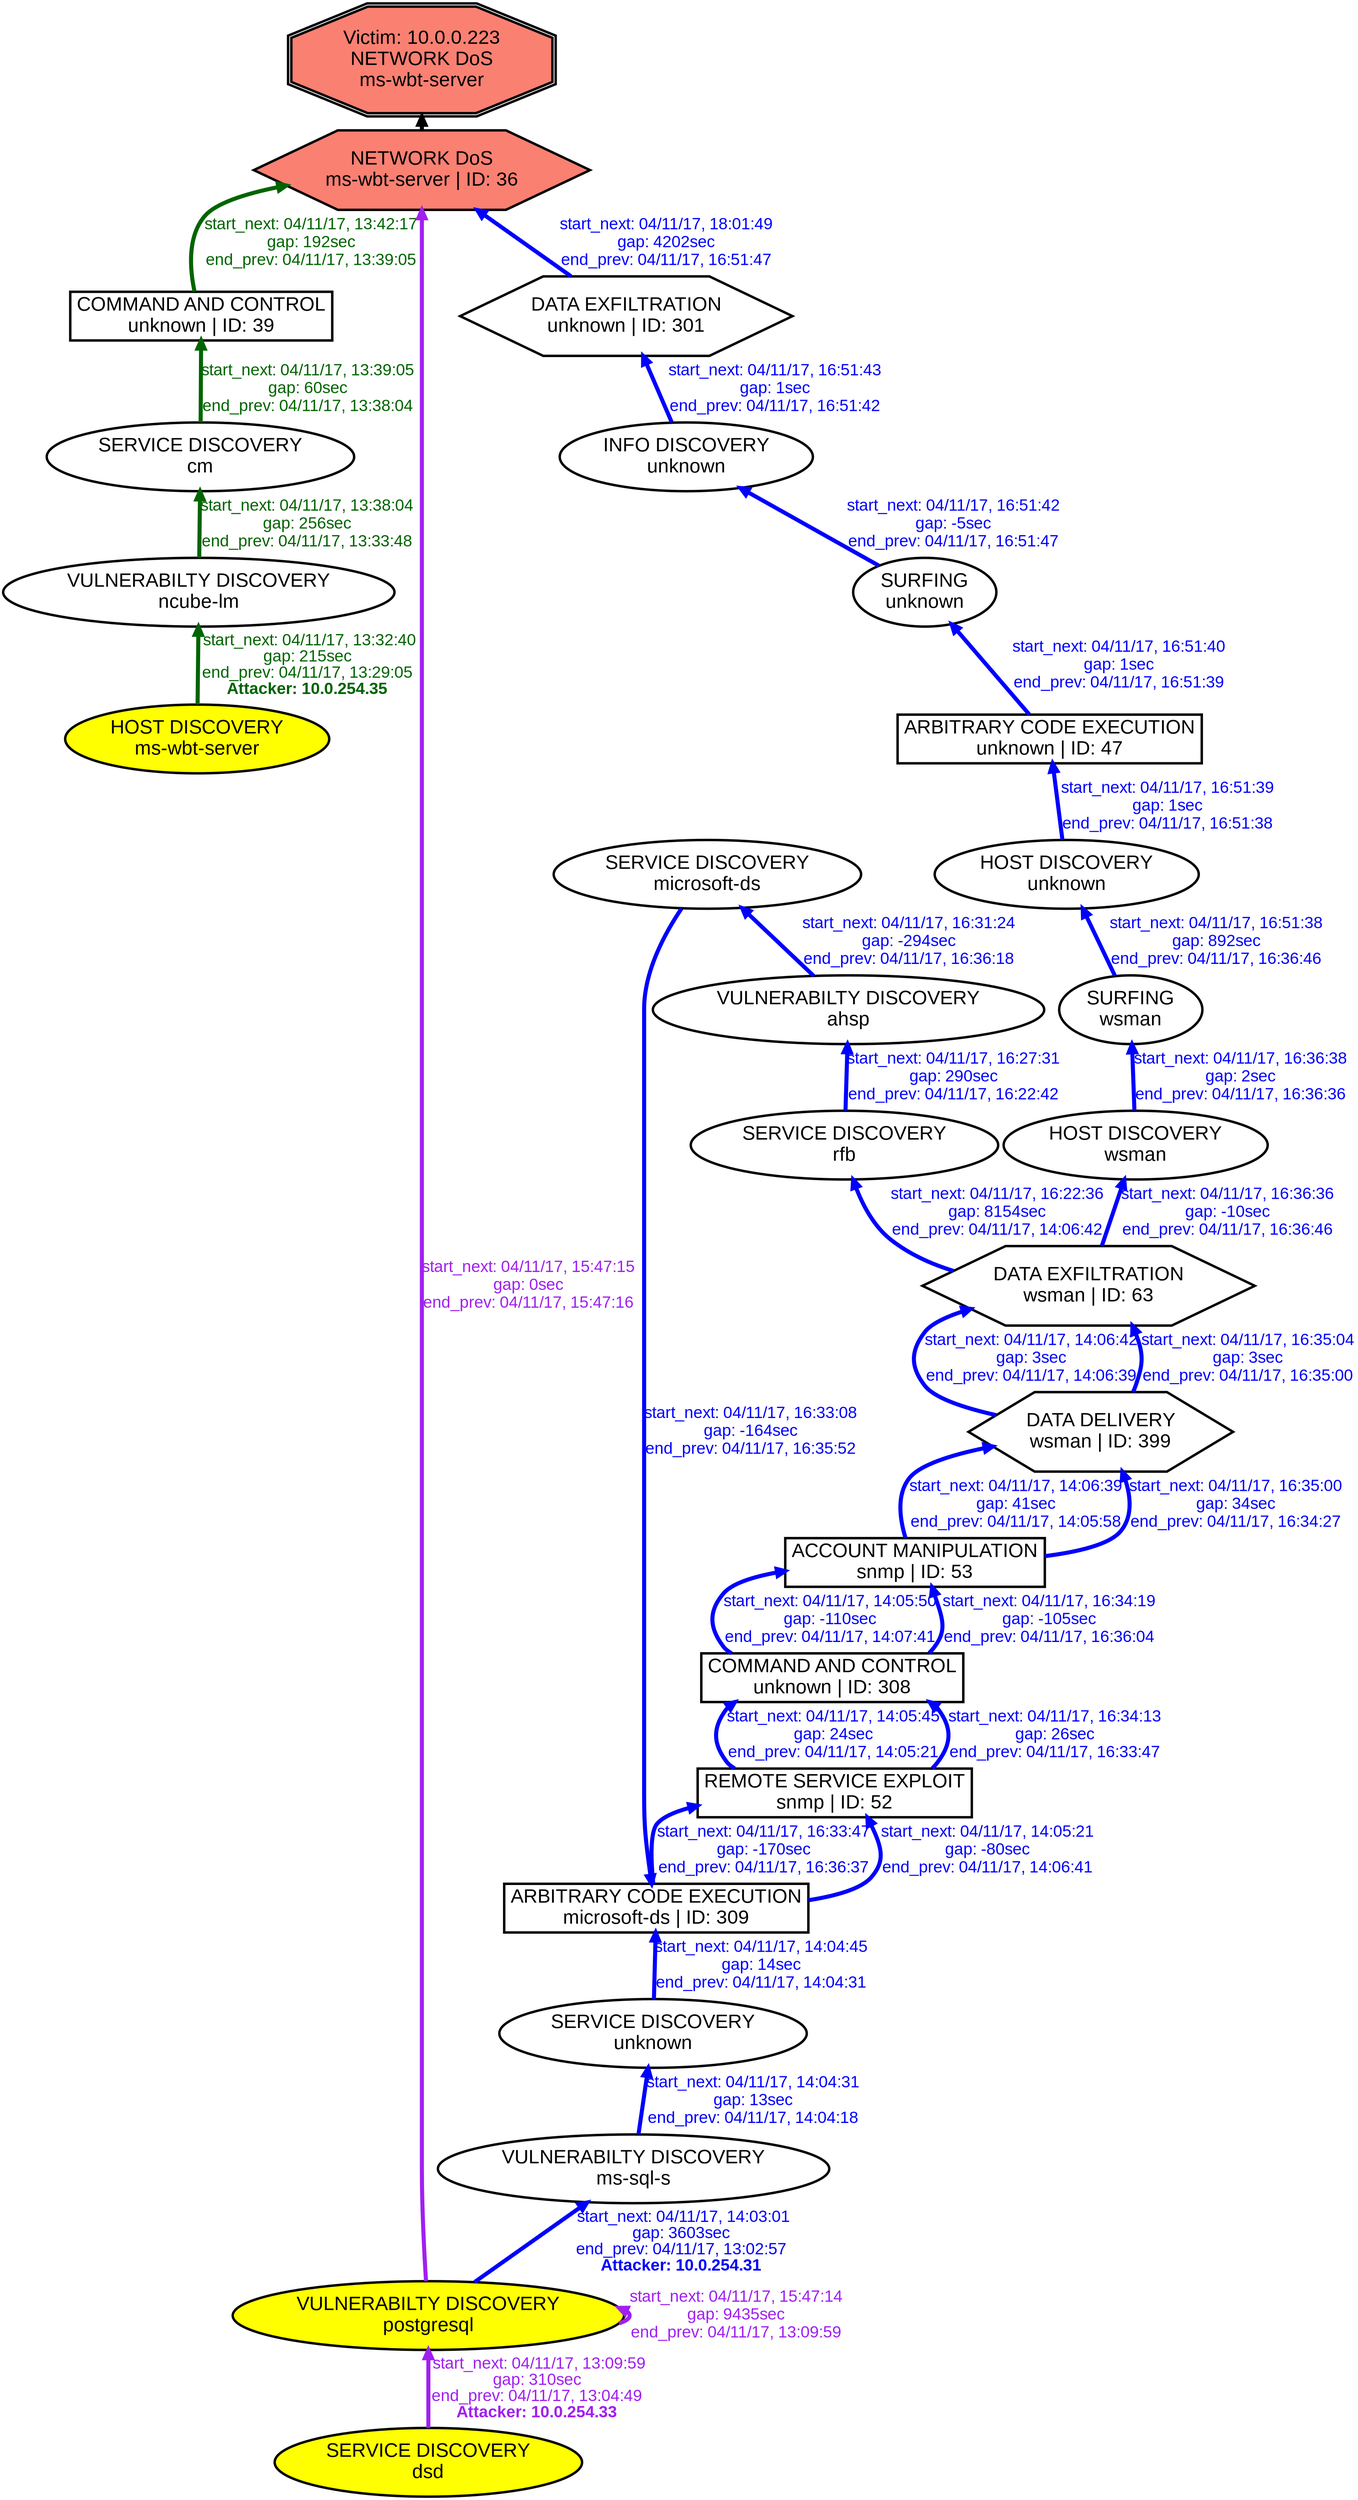 digraph NETWORKDOSmswbtserver {
rankdir="BT"; 
 graph [ nodesep="0.1", ranksep="0.02"] 
 node [ fontname=Arial, fontsize=24,penwidth=3]; 
 edge [ fontname=Arial, fontsize=20,penwidth=5 ];
"Victim: 10.0.0.223
NETWORK DoS
ms-wbt-server" [shape=doubleoctagon, style=filled, fillcolor=salmon];
{ rank = max; "Victim: 10.0.0.223
NETWORK DoS
ms-wbt-server"}
"NETWORK DoS
ms-wbt-server | ID: 36" -> "Victim: 10.0.0.223
NETWORK DoS
ms-wbt-server"
"NETWORK DoS
ms-wbt-server | ID: 36" [style=filled, fillcolor= salmon]
{ rank=same; "NETWORK DoS
ms-wbt-server | ID: 36"}
"HOST DISCOVERY
ms-wbt-server" [style=filled, fillcolor= yellow]
"HOST DISCOVERY
ms-wbt-server" -> "VULNERABILTY DISCOVERY
ncube-lm" [ color=darkgreen] [label=<<font color="darkgreen"> start_next: 04/11/17, 13:32:40<br/>gap: 215sec<br/>end_prev: 04/11/17, 13:29:05</font><br/><font color="darkgreen"><b>Attacker: 10.0.254.35</b></font>>]
"VULNERABILTY DISCOVERY
ncube-lm" -> "SERVICE DISCOVERY
cm" [ label="start_next: 04/11/17, 13:38:04
gap: 256sec
end_prev: 04/11/17, 13:33:48"][ fontcolor="darkgreen" color=darkgreen]
"SERVICE DISCOVERY
cm" -> "COMMAND AND CONTROL
unknown | ID: 39" [ label="start_next: 04/11/17, 13:39:05
gap: 60sec
end_prev: 04/11/17, 13:38:04"][ fontcolor="darkgreen" color=darkgreen]
"COMMAND AND CONTROL
unknown | ID: 39" -> "NETWORK DoS
ms-wbt-server | ID: 36" [ label="start_next: 04/11/17, 13:42:17
gap: 192sec
end_prev: 04/11/17, 13:39:05"][ fontcolor="darkgreen" color=darkgreen]
"VULNERABILTY DISCOVERY
postgresql" [style=filled, fillcolor= yellow]
"VULNERABILTY DISCOVERY
postgresql" -> "VULNERABILTY DISCOVERY
ms-sql-s" [ color=blue] [label=<<font color="blue"> start_next: 04/11/17, 14:03:01<br/>gap: 3603sec<br/>end_prev: 04/11/17, 13:02:57</font><br/><font color="blue"><b>Attacker: 10.0.254.31</b></font>>]
"VULNERABILTY DISCOVERY
ms-sql-s" -> "SERVICE DISCOVERY
unknown" [ label="start_next: 04/11/17, 14:04:31
gap: 13sec
end_prev: 04/11/17, 14:04:18"][ fontcolor="blue" color=blue]
"SERVICE DISCOVERY
unknown" -> "ARBITRARY CODE EXECUTION
microsoft-ds | ID: 309" [ label="start_next: 04/11/17, 14:04:45
gap: 14sec
end_prev: 04/11/17, 14:04:31"][ fontcolor="blue" color=blue]
"ARBITRARY CODE EXECUTION
microsoft-ds | ID: 309" -> "REMOTE SERVICE EXPLOIT
snmp | ID: 52" [ label="start_next: 04/11/17, 14:05:21
gap: -80sec
end_prev: 04/11/17, 14:06:41"][ fontcolor="blue" color=blue]
"REMOTE SERVICE EXPLOIT
snmp | ID: 52" -> "COMMAND AND CONTROL
unknown | ID: 308" [ label="start_next: 04/11/17, 14:05:45
gap: 24sec
end_prev: 04/11/17, 14:05:21"][ fontcolor="blue" color=blue]
"COMMAND AND CONTROL
unknown | ID: 308" -> "ACCOUNT MANIPULATION
snmp | ID: 53" [ label="start_next: 04/11/17, 14:05:50
gap: -110sec
end_prev: 04/11/17, 14:07:41"][ fontcolor="blue" color=blue]
"ACCOUNT MANIPULATION
snmp | ID: 53" -> "DATA DELIVERY
wsman | ID: 399" [ label="start_next: 04/11/17, 14:06:39
gap: 41sec
end_prev: 04/11/17, 14:05:58"][ fontcolor="blue" color=blue]
"DATA DELIVERY
wsman | ID: 399" -> "DATA EXFILTRATION
wsman | ID: 63" [ label="start_next: 04/11/17, 14:06:42
gap: 3sec
end_prev: 04/11/17, 14:06:39"][ fontcolor="blue" color=blue]
"DATA EXFILTRATION
wsman | ID: 63" -> "SERVICE DISCOVERY
rfb" [ label="start_next: 04/11/17, 16:22:36
gap: 8154sec
end_prev: 04/11/17, 14:06:42"][ fontcolor="blue" color=blue]
"SERVICE DISCOVERY
rfb" -> "VULNERABILTY DISCOVERY
ahsp" [ label="start_next: 04/11/17, 16:27:31
gap: 290sec
end_prev: 04/11/17, 16:22:42"][ fontcolor="blue" color=blue]
"VULNERABILTY DISCOVERY
ahsp" -> "SERVICE DISCOVERY
microsoft-ds" [ label="start_next: 04/11/17, 16:31:24
gap: -294sec
end_prev: 04/11/17, 16:36:18"][ fontcolor="blue" color=blue]
"SERVICE DISCOVERY
microsoft-ds" -> "ARBITRARY CODE EXECUTION
microsoft-ds | ID: 309" [ label="start_next: 04/11/17, 16:33:08
gap: -164sec
end_prev: 04/11/17, 16:35:52"][ fontcolor="blue" color=blue]
"ARBITRARY CODE EXECUTION
microsoft-ds | ID: 309" -> "REMOTE SERVICE EXPLOIT
snmp | ID: 52" [ label="start_next: 04/11/17, 16:33:47
gap: -170sec
end_prev: 04/11/17, 16:36:37"][ fontcolor="blue" color=blue]
"REMOTE SERVICE EXPLOIT
snmp | ID: 52" -> "COMMAND AND CONTROL
unknown | ID: 308" [ label="start_next: 04/11/17, 16:34:13
gap: 26sec
end_prev: 04/11/17, 16:33:47"][ fontcolor="blue" color=blue]
"COMMAND AND CONTROL
unknown | ID: 308" -> "ACCOUNT MANIPULATION
snmp | ID: 53" [ label="start_next: 04/11/17, 16:34:19
gap: -105sec
end_prev: 04/11/17, 16:36:04"][ fontcolor="blue" color=blue]
"ACCOUNT MANIPULATION
snmp | ID: 53" -> "DATA DELIVERY
wsman | ID: 399" [ label="start_next: 04/11/17, 16:35:00
gap: 34sec
end_prev: 04/11/17, 16:34:27"][ fontcolor="blue" color=blue]
"DATA DELIVERY
wsman | ID: 399" -> "DATA EXFILTRATION
wsman | ID: 63" [ label="start_next: 04/11/17, 16:35:04
gap: 3sec
end_prev: 04/11/17, 16:35:00"][ fontcolor="blue" color=blue]
"DATA EXFILTRATION
wsman | ID: 63" -> "HOST DISCOVERY
wsman" [ label="start_next: 04/11/17, 16:36:36
gap: -10sec
end_prev: 04/11/17, 16:36:46"][ fontcolor="blue" color=blue]
"HOST DISCOVERY
wsman" -> "SURFING
wsman" [ label="start_next: 04/11/17, 16:36:38
gap: 2sec
end_prev: 04/11/17, 16:36:36"][ fontcolor="blue" color=blue]
"SURFING
wsman" -> "HOST DISCOVERY
unknown" [ label="start_next: 04/11/17, 16:51:38
gap: 892sec
end_prev: 04/11/17, 16:36:46"][ fontcolor="blue" color=blue]
"HOST DISCOVERY
unknown" -> "ARBITRARY CODE EXECUTION
unknown | ID: 47" [ label="start_next: 04/11/17, 16:51:39
gap: 1sec
end_prev: 04/11/17, 16:51:38"][ fontcolor="blue" color=blue]
"ARBITRARY CODE EXECUTION
unknown | ID: 47" -> "SURFING
unknown" [ label="start_next: 04/11/17, 16:51:40
gap: 1sec
end_prev: 04/11/17, 16:51:39"][ fontcolor="blue" color=blue]
"SURFING
unknown" -> "INFO DISCOVERY
unknown" [ label="start_next: 04/11/17, 16:51:42
gap: -5sec
end_prev: 04/11/17, 16:51:47"][ fontcolor="blue" color=blue]
"INFO DISCOVERY
unknown" -> "DATA EXFILTRATION
unknown | ID: 301" [ label="start_next: 04/11/17, 16:51:43
gap: 1sec
end_prev: 04/11/17, 16:51:42"][ fontcolor="blue" color=blue]
"DATA EXFILTRATION
unknown | ID: 301" -> "NETWORK DoS
ms-wbt-server | ID: 36" [ label="start_next: 04/11/17, 18:01:49
gap: 4202sec
end_prev: 04/11/17, 16:51:47"][ fontcolor="blue" color=blue]
"SERVICE DISCOVERY
dsd" [style=filled, fillcolor= yellow]
"SERVICE DISCOVERY
dsd" -> "VULNERABILTY DISCOVERY
postgresql" [ color=purple] [label=<<font color="purple"> start_next: 04/11/17, 13:09:59<br/>gap: 310sec<br/>end_prev: 04/11/17, 13:04:49</font><br/><font color="purple"><b>Attacker: 10.0.254.33</b></font>>]
"VULNERABILTY DISCOVERY
postgresql" -> "VULNERABILTY DISCOVERY
postgresql" [ label="start_next: 04/11/17, 15:47:14
gap: 9435sec
end_prev: 04/11/17, 13:09:59"][ fontcolor="purple" color=purple]
"VULNERABILTY DISCOVERY
postgresql" -> "NETWORK DoS
ms-wbt-server | ID: 36" [ label="start_next: 04/11/17, 15:47:15
gap: 0sec
end_prev: 04/11/17, 15:47:16"][ fontcolor="purple" color=purple]
"HOST DISCOVERY
ms-wbt-server" [shape=oval]
"HOST DISCOVERY
ms-wbt-server" [tooltip="ET SCAN Behavioral Unusually fast Terminal Server Traffic Potential Scan or Infection (Inbound)"]
"VULNERABILTY DISCOVERY
ncube-lm" [shape=oval]
"VULNERABILTY DISCOVERY
ncube-lm" [tooltip="ET POLICY Suspicious inbound to Oracle SQL port 1521
ET POLICY Suspicious inbound to PostgreSQL port 5432"]
"SERVICE DISCOVERY
cm" [shape=oval]
"SERVICE DISCOVERY
cm" [tooltip="ET SCAN Potential VNC Scan 5900-5920"]
"COMMAND AND CONTROL
unknown | ID: 39" [shape=box]
"COMMAND AND CONTROL
unknown | ID: 39" [tooltip="ET POLICY RDP connection confirm"]
"NETWORK DoS
ms-wbt-server | ID: 36" [shape=hexagon]
"NETWORK DoS
ms-wbt-server | ID: 36" [tooltip="ET DOS Microsoft Remote Desktop (RDP) Syn then Reset 30 Second DoS Attempt"]
"VULNERABILTY DISCOVERY
postgresql" [shape=oval]
"VULNERABILTY DISCOVERY
postgresql" [tooltip="ET POLICY Suspicious inbound to MSSQL port 1433
ET POLICY Suspicious inbound to mySQL port 3306
ET POLICY Suspicious inbound to Oracle SQL port 1521
ET POLICY Suspicious inbound to PostgreSQL port 5432"]
"VULNERABILTY DISCOVERY
ms-sql-s" [shape=oval]
"VULNERABILTY DISCOVERY
ms-sql-s" [tooltip="ET POLICY Suspicious inbound to MSSQL port 1433
ET POLICY Suspicious inbound to Oracle SQL port 1521
ET POLICY Suspicious inbound to mSQL port 4333"]
"SERVICE DISCOVERY
unknown" [shape=oval]
"SERVICE DISCOVERY
unknown" [tooltip="ET SCAN Potential VNC Scan 5800-5820"]
"ARBITRARY CODE EXECUTION
microsoft-ds | ID: 309" [shape=box]
"ARBITRARY CODE EXECUTION
microsoft-ds | ID: 309" [tooltip="GPL NETBIOS DCERPC Remote Activation bind attempt
ET CURRENT_EVENTS QNAP Shellshock CVE-2014-6271
GPL NETBIOS DCERPC IActivation little endian bind attempt
GPL MISC UPnP malformed advertisement
GPL NETBIOS SMB-DS Session Setup NTMLSSP unicode asn1 overflow attempt"]
"REMOTE SERVICE EXPLOIT
snmp | ID: 52" [shape=box]
"REMOTE SERVICE EXPLOIT
snmp | ID: 52" [tooltip="ET SNMP Samsung Printer SNMP Hardcode RW Community String"]
"COMMAND AND CONTROL
unknown | ID: 308" [shape=box]
"COMMAND AND CONTROL
unknown | ID: 308" [tooltip="ET POLICY RDP connection confirm"]
"ACCOUNT MANIPULATION
snmp | ID: 53" [shape=box]
"ACCOUNT MANIPULATION
snmp | ID: 53" [tooltip="GPL SNMP private access udp
GPL SNMP public access udp"]
"DATA DELIVERY
wsman | ID: 399" [shape=hexagon]
"DATA DELIVERY
wsman | ID: 399" [tooltip="GPL WEB_SERVER perl post attempt"]
"DATA EXFILTRATION
wsman | ID: 63" [shape=hexagon]
"DATA EXFILTRATION
wsman | ID: 63" [tooltip="ET WEB_SPECIFIC_APPS PHP-CGI query string parameter vulnerability"]
"SERVICE DISCOVERY
rfb" [shape=oval]
"SERVICE DISCOVERY
rfb" [tooltip="ET SCAN Potential VNC Scan 5800-5820
ET SCAN Potential VNC Scan 5900-5920"]
"VULNERABILTY DISCOVERY
ahsp" [shape=oval]
"VULNERABILTY DISCOVERY
ahsp" [tooltip="ET POLICY Suspicious inbound to mySQL port 3306
ET POLICY Suspicious inbound to mSQL port 4333
ET POLICY Suspicious inbound to MSSQL port 1433
ET POLICY Suspicious inbound to Oracle SQL port 1521
ET POLICY Suspicious inbound to PostgreSQL port 5432"]
"SERVICE DISCOVERY
microsoft-ds" [shape=oval]
"SERVICE DISCOVERY
microsoft-ds" [tooltip="ET SCAN Behavioral Unusual Port 445 traffic Potential Scan or Infection
ET SCAN Potential VNC Scan 5900-5920"]
"HOST DISCOVERY
wsman" [shape=oval]
"HOST DISCOVERY
wsman" [tooltip="ET SCAN Possible Nmap User-Agent Observed
ET SCAN Nmap Scripting Engine User-Agent Detected (Nmap Scripting Engine)"]
"SURFING
wsman" [shape=oval]
"SURFING
wsman" [tooltip="ET WEB_SERVER WEB-PHP phpinfo access"]
"HOST DISCOVERY
unknown" [shape=oval]
"HOST DISCOVERY
unknown" [tooltip="ET SCAN Possible Nmap User-Agent Observed
ET SCAN Nmap Scripting Engine User-Agent Detected (Nmap Scripting Engine)"]
"ARBITRARY CODE EXECUTION
unknown | ID: 47" [shape=box]
"ARBITRARY CODE EXECUTION
unknown | ID: 47" [tooltip="ET CURRENT_EVENTS QNAP Shellshock CVE-2014-6271"]
"SURFING
unknown" [shape=oval]
"SURFING
unknown" [tooltip="ET WEB_SERVER WEB-PHP phpinfo access"]
"INFO DISCOVERY
unknown" [shape=oval]
"INFO DISCOVERY
unknown" [tooltip="GPL WEB_SERVER globals.pl access"]
"DATA EXFILTRATION
unknown | ID: 301" [shape=hexagon]
"DATA EXFILTRATION
unknown | ID: 301" [tooltip="ET WEB_SPECIFIC_APPS PHP-CGI query string parameter vulnerability"]
"SERVICE DISCOVERY
dsd" [shape=oval]
"SERVICE DISCOVERY
dsd" [tooltip="ET SCAN Potential VNC Scan 5900-5920"]
}

